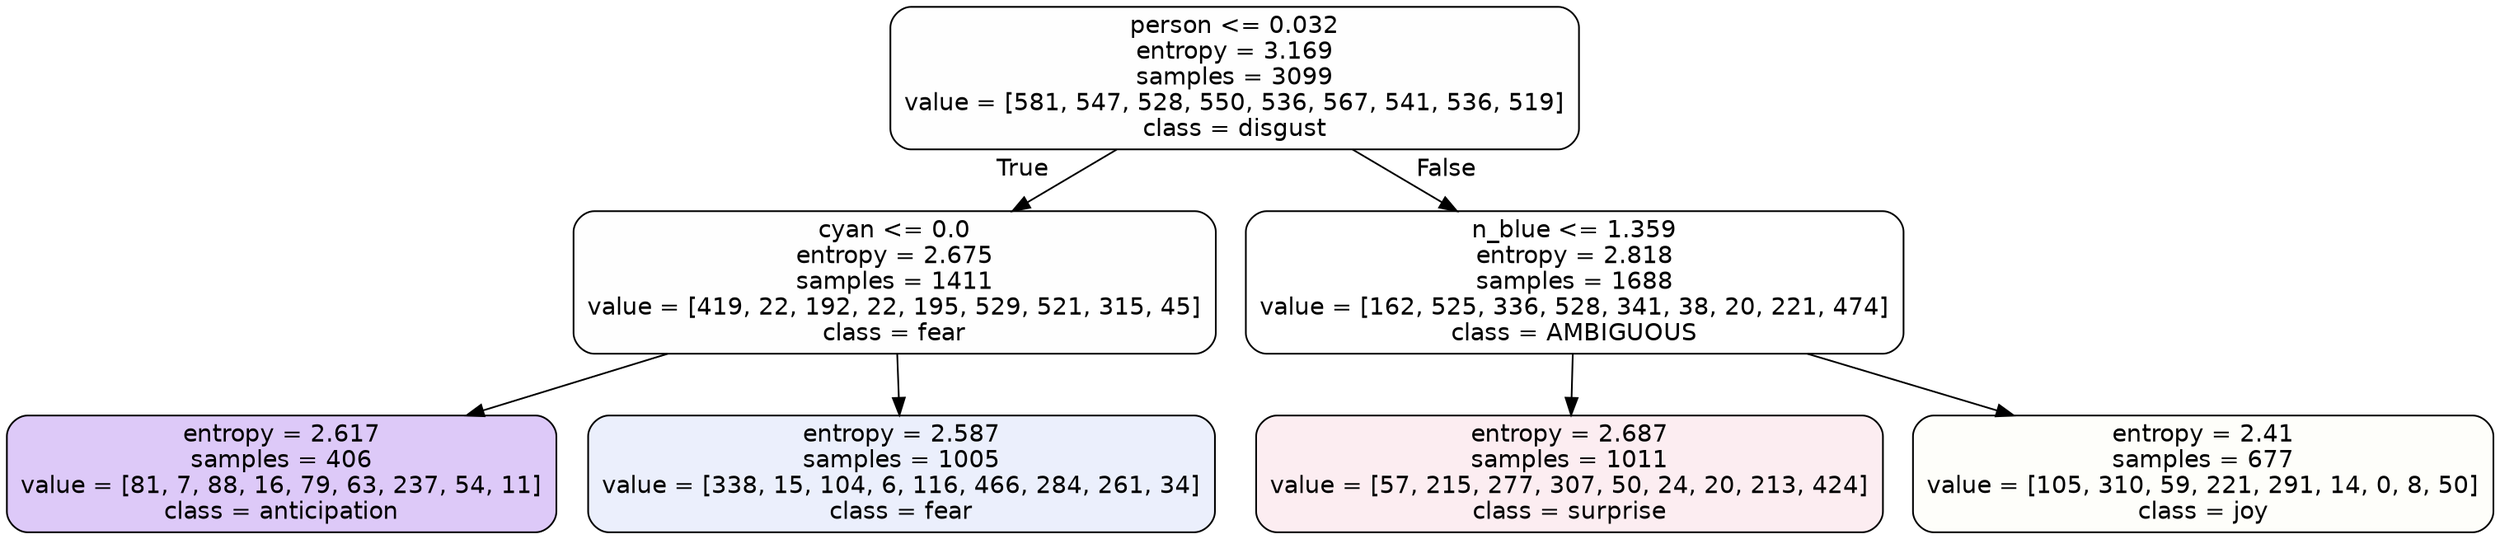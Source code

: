 digraph Tree {
node [shape=box, style="filled, rounded", color="black", fontname=helvetica] ;
edge [fontname=helvetica] ;
0 [label="person <= 0.032\nentropy = 3.169\nsamples = 3099\nvalue = [581, 547, 528, 550, 536, 567, 541, 536, 519]\nclass = disgust", fillcolor="#e5813901"] ;
1 [label="cyan <= 0.0\nentropy = 2.675\nsamples = 1411\nvalue = [419, 22, 192, 22, 195, 529, 521, 315, 45]\nclass = fear", fillcolor="#3964e501"] ;
0 -> 1 [labeldistance=2.5, labelangle=45, headlabel="True"] ;
2 [label="entropy = 2.617\nsamples = 406\nvalue = [81, 7, 88, 16, 79, 63, 237, 54, 11]\nclass = anticipation", fillcolor="#8139e545"] ;
1 -> 2 ;
3 [label="entropy = 2.587\nsamples = 1005\nvalue = [338, 15, 104, 6, 116, 466, 284, 261, 34]\nclass = fear", fillcolor="#3964e519"] ;
1 -> 3 ;
4 [label="n_blue <= 1.359\nentropy = 2.818\nsamples = 1688\nvalue = [162, 525, 336, 528, 341, 38, 20, 221, 474]\nclass = AMBIGUOUS", fillcolor="#39e58100"] ;
0 -> 4 [labeldistance=2.5, labelangle=-45, headlabel="False"] ;
5 [label="entropy = 2.687\nsamples = 1011\nvalue = [57, 215, 277, 307, 50, 24, 20, 213, 424]\nclass = surprise", fillcolor="#e5396417"] ;
4 -> 5 ;
6 [label="entropy = 2.41\nsamples = 677\nvalue = [105, 310, 59, 221, 291, 14, 0, 8, 50]\nclass = joy", fillcolor="#d7e53906"] ;
4 -> 6 ;
}